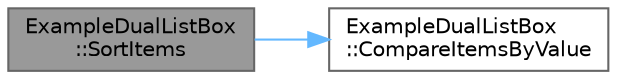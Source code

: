 digraph "ExampleDualListBox::SortItems"
{
 // LATEX_PDF_SIZE
  bgcolor="transparent";
  edge [fontname=Helvetica,fontsize=10,labelfontname=Helvetica,labelfontsize=10];
  node [fontname=Helvetica,fontsize=10,shape=box,height=0.2,width=0.4];
  rankdir="LR";
  Node1 [id="Node000001",label="ExampleDualListBox\l::SortItems",height=0.2,width=0.4,color="gray40", fillcolor="grey60", style="filled", fontcolor="black",tooltip=" "];
  Node1 -> Node2 [id="edge1_Node000001_Node000002",color="steelblue1",style="solid",tooltip=" "];
  Node2 [id="Node000002",label="ExampleDualListBox\l::CompareItemsByValue",height=0.2,width=0.4,color="grey40", fillcolor="white", style="filled",URL="$struct_example_dual_list_box.html#a5599b6173a52a3193a1f3db8ecedefbe",tooltip=" "];
}
